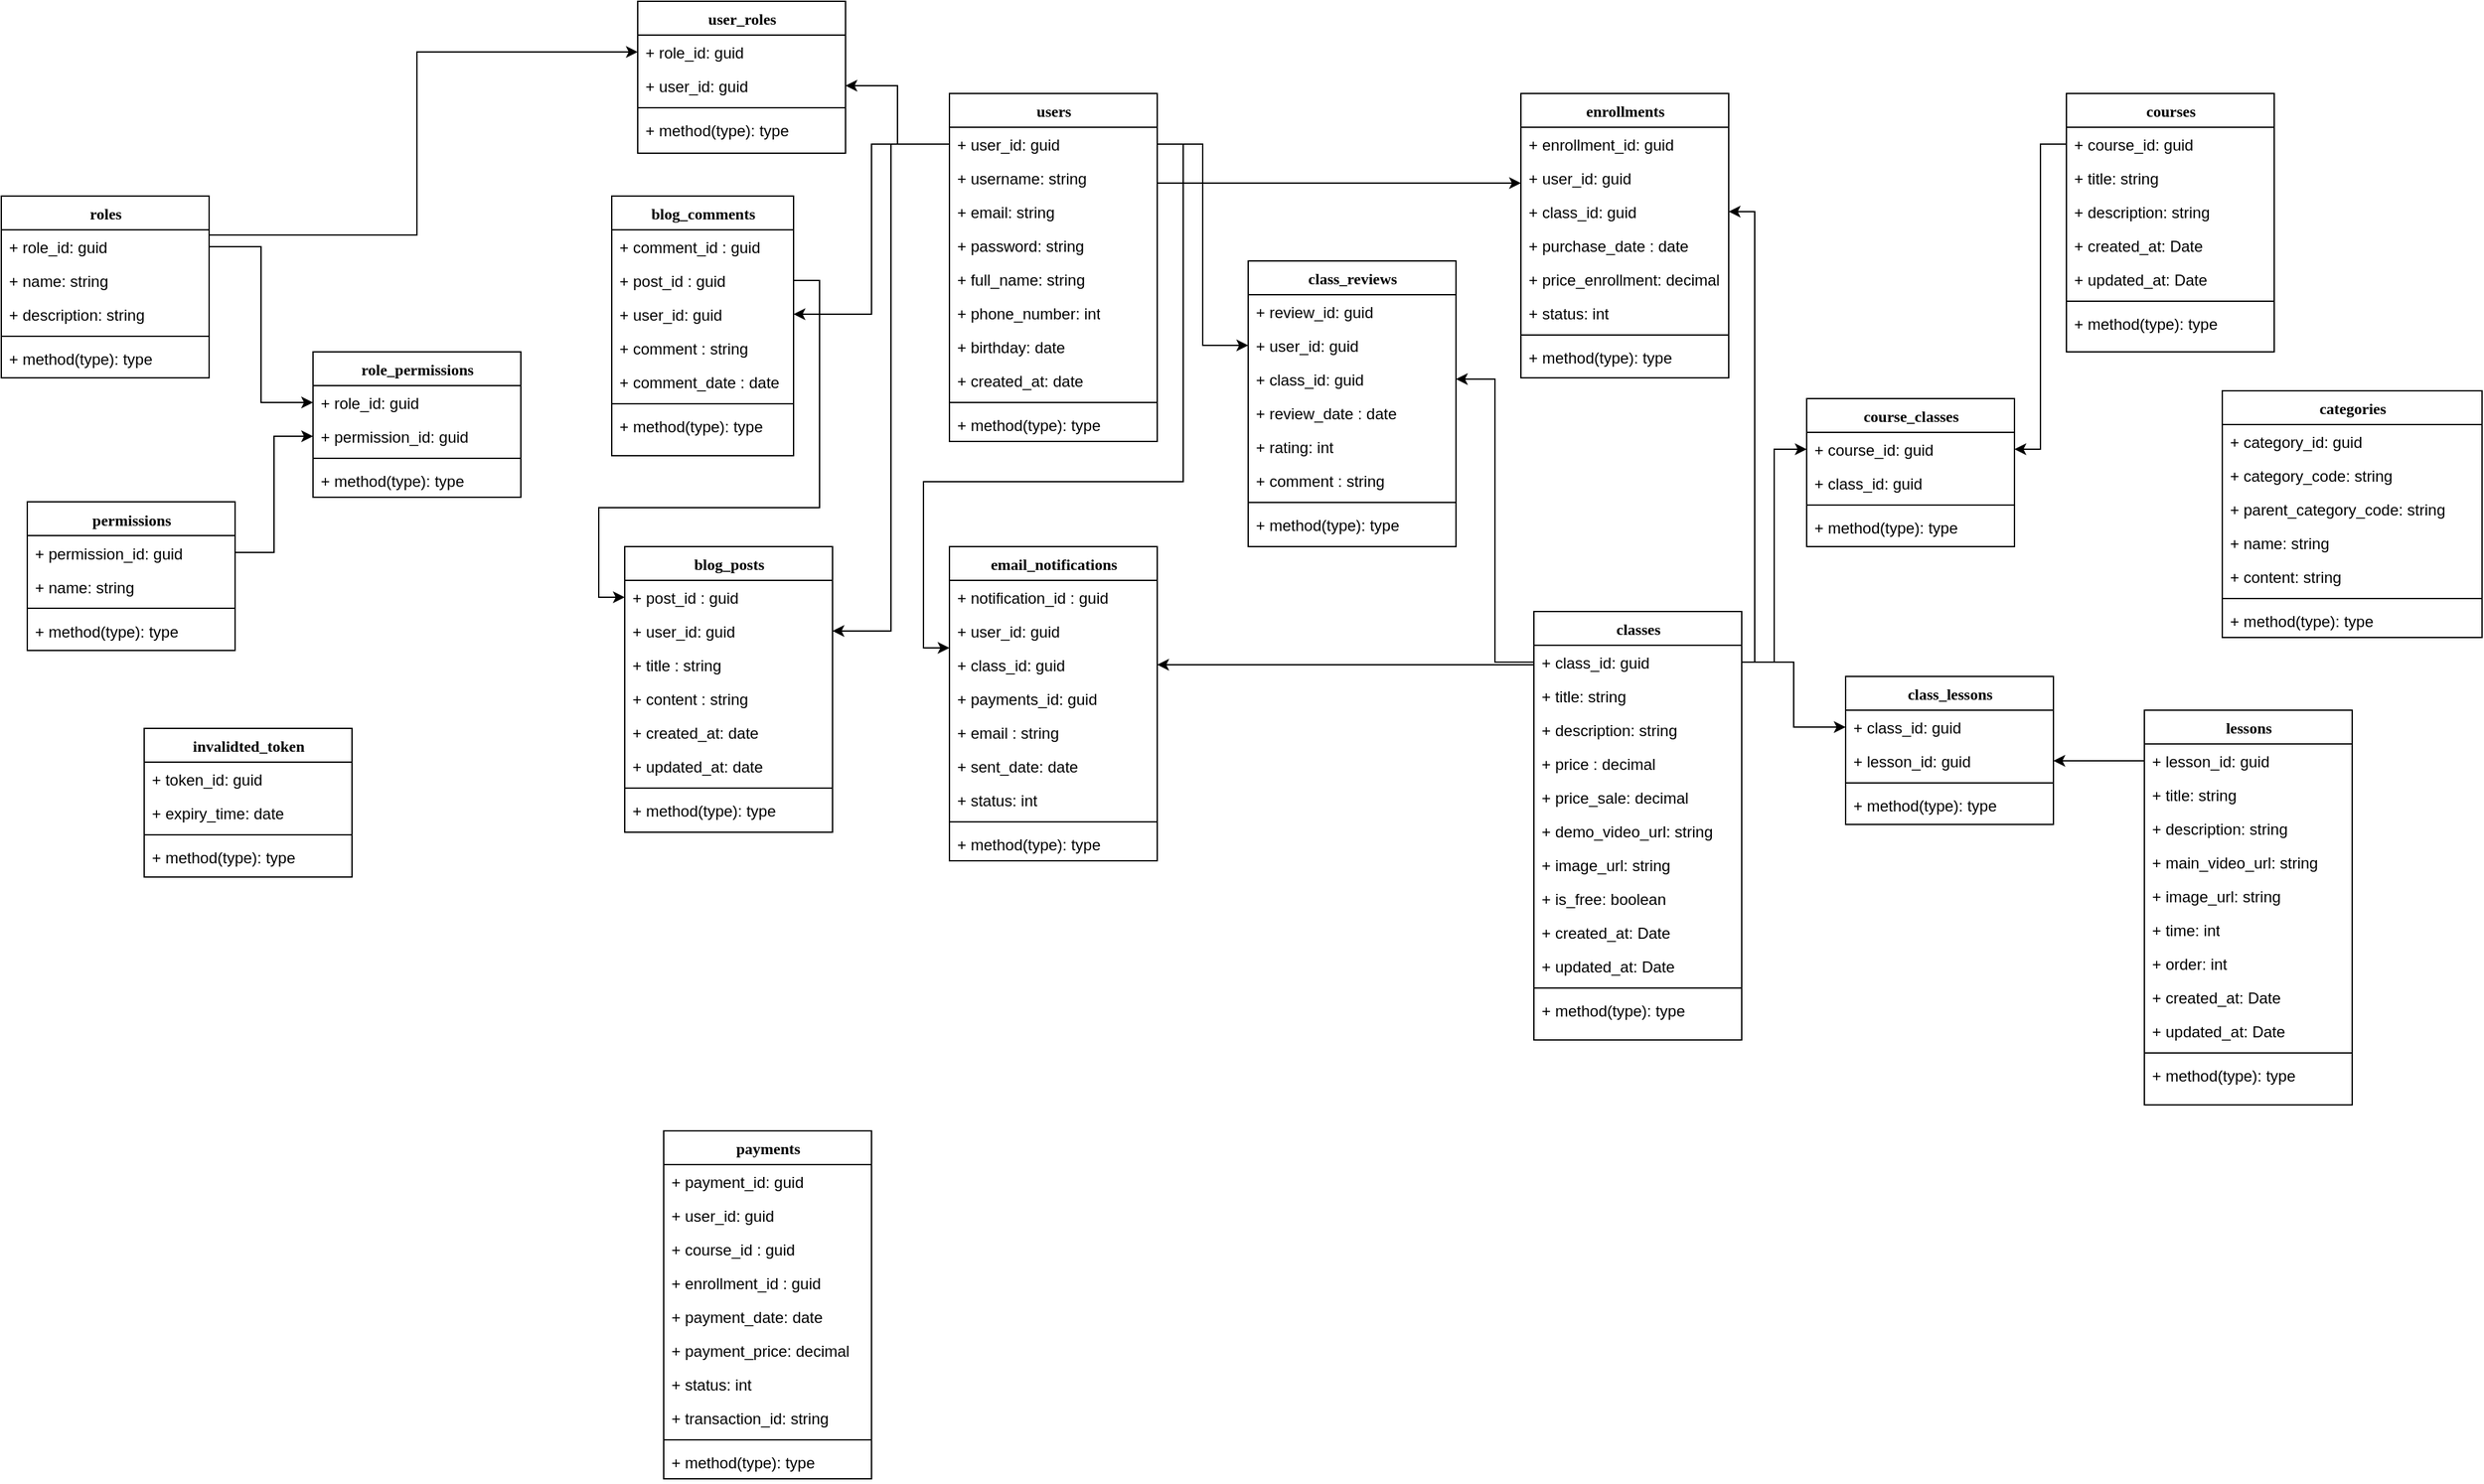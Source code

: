 <mxfile version="20.7.4" type="device"><diagram name="Page-1" id="9f46799a-70d6-7492-0946-bef42562c5a5"><mxGraphModel dx="2991" dy="1093" grid="1" gridSize="10" guides="1" tooltips="1" connect="1" arrows="1" fold="1" page="1" pageScale="1" pageWidth="1100" pageHeight="850" background="none" math="0" shadow="0"><root><mxCell id="0"/><mxCell id="1" parent="0"/><mxCell id="78961159f06e98e8-17" value="users" style="swimlane;html=1;fontStyle=1;align=center;verticalAlign=top;childLayout=stackLayout;horizontal=1;startSize=26;horizontalStack=0;resizeParent=1;resizeLast=0;collapsible=1;marginBottom=0;swimlaneFillColor=#ffffff;rounded=0;shadow=0;comic=0;labelBackgroundColor=none;strokeWidth=1;fillColor=none;fontFamily=Verdana;fontSize=12" parent="1" vertex="1"><mxGeometry x="-100" y="91" width="160" height="268" as="geometry"/></mxCell><mxCell id="78961159f06e98e8-26" value="+ user_id: guid" style="text;html=1;strokeColor=none;fillColor=none;align=left;verticalAlign=top;spacingLeft=4;spacingRight=4;whiteSpace=wrap;overflow=hidden;rotatable=0;points=[[0,0.5],[1,0.5]];portConstraint=eastwest;" parent="78961159f06e98e8-17" vertex="1"><mxGeometry y="26" width="160" height="26" as="geometry"/></mxCell><mxCell id="GCt2HhYl4Q7BSLWJv3xK-5" value="+ username: string" style="text;html=1;strokeColor=none;fillColor=none;align=left;verticalAlign=top;spacingLeft=4;spacingRight=4;whiteSpace=wrap;overflow=hidden;rotatable=0;points=[[0,0.5],[1,0.5]];portConstraint=eastwest;" parent="78961159f06e98e8-17" vertex="1"><mxGeometry y="52" width="160" height="26" as="geometry"/></mxCell><mxCell id="GCt2HhYl4Q7BSLWJv3xK-6" value="+ email: string" style="text;html=1;strokeColor=none;fillColor=none;align=left;verticalAlign=top;spacingLeft=4;spacingRight=4;whiteSpace=wrap;overflow=hidden;rotatable=0;points=[[0,0.5],[1,0.5]];portConstraint=eastwest;" parent="78961159f06e98e8-17" vertex="1"><mxGeometry y="78" width="160" height="26" as="geometry"/></mxCell><mxCell id="GCt2HhYl4Q7BSLWJv3xK-7" value="+ password: string" style="text;html=1;strokeColor=none;fillColor=none;align=left;verticalAlign=top;spacingLeft=4;spacingRight=4;whiteSpace=wrap;overflow=hidden;rotatable=0;points=[[0,0.5],[1,0.5]];portConstraint=eastwest;" parent="78961159f06e98e8-17" vertex="1"><mxGeometry y="104" width="160" height="26" as="geometry"/></mxCell><mxCell id="GCt2HhYl4Q7BSLWJv3xK-10" value="+ full_name: string" style="text;html=1;strokeColor=none;fillColor=none;align=left;verticalAlign=top;spacingLeft=4;spacingRight=4;whiteSpace=wrap;overflow=hidden;rotatable=0;points=[[0,0.5],[1,0.5]];portConstraint=eastwest;" parent="78961159f06e98e8-17" vertex="1"><mxGeometry y="130" width="160" height="26" as="geometry"/></mxCell><mxCell id="IlHSSsOUZFfORsbz1F1s-43" value="+ phone_number: int" style="text;html=1;strokeColor=none;fillColor=none;align=left;verticalAlign=top;spacingLeft=4;spacingRight=4;whiteSpace=wrap;overflow=hidden;rotatable=0;points=[[0,0.5],[1,0.5]];portConstraint=eastwest;" parent="78961159f06e98e8-17" vertex="1"><mxGeometry y="156" width="160" height="26" as="geometry"/></mxCell><mxCell id="t-Jho8YFLgZ6Ll2z-DFr-1" value="+ birthday: date" style="text;html=1;strokeColor=none;fillColor=none;align=left;verticalAlign=top;spacingLeft=4;spacingRight=4;whiteSpace=wrap;overflow=hidden;rotatable=0;points=[[0,0.5],[1,0.5]];portConstraint=eastwest;" parent="78961159f06e98e8-17" vertex="1"><mxGeometry y="182" width="160" height="26" as="geometry"/></mxCell><mxCell id="GCt2HhYl4Q7BSLWJv3xK-9" value="+ created_at: date" style="text;html=1;strokeColor=none;fillColor=none;align=left;verticalAlign=top;spacingLeft=4;spacingRight=4;whiteSpace=wrap;overflow=hidden;rotatable=0;points=[[0,0.5],[1,0.5]];portConstraint=eastwest;" parent="78961159f06e98e8-17" vertex="1"><mxGeometry y="208" width="160" height="26" as="geometry"/></mxCell><mxCell id="78961159f06e98e8-19" value="" style="line;html=1;strokeWidth=1;fillColor=none;align=left;verticalAlign=middle;spacingTop=-1;spacingLeft=3;spacingRight=3;rotatable=0;labelPosition=right;points=[];portConstraint=eastwest;" parent="78961159f06e98e8-17" vertex="1"><mxGeometry y="234" width="160" height="8" as="geometry"/></mxCell><mxCell id="78961159f06e98e8-20" value="+ method(type): type" style="text;html=1;strokeColor=none;fillColor=none;align=left;verticalAlign=top;spacingLeft=4;spacingRight=4;whiteSpace=wrap;overflow=hidden;rotatable=0;points=[[0,0.5],[1,0.5]];portConstraint=eastwest;" parent="78961159f06e98e8-17" vertex="1"><mxGeometry y="242" width="160" height="26" as="geometry"/></mxCell><mxCell id="78961159f06e98e8-30" value="courses " style="swimlane;html=1;fontStyle=1;align=center;verticalAlign=top;childLayout=stackLayout;horizontal=1;startSize=26;horizontalStack=0;resizeParent=1;resizeLast=0;collapsible=1;marginBottom=0;swimlaneFillColor=#ffffff;rounded=0;shadow=0;comic=0;labelBackgroundColor=none;strokeWidth=1;fillColor=none;fontFamily=Verdana;fontSize=12" parent="1" vertex="1"><mxGeometry x="760" y="91" width="160" height="199" as="geometry"/></mxCell><mxCell id="GCt2HhYl4Q7BSLWJv3xK-11" value="+ course_id: guid" style="text;html=1;strokeColor=none;fillColor=none;align=left;verticalAlign=top;spacingLeft=4;spacingRight=4;whiteSpace=wrap;overflow=hidden;rotatable=0;points=[[0,0.5],[1,0.5]];portConstraint=eastwest;" parent="78961159f06e98e8-30" vertex="1"><mxGeometry y="26" width="160" height="26" as="geometry"/></mxCell><mxCell id="78961159f06e98e8-31" value="+ title: string" style="text;html=1;strokeColor=none;fillColor=none;align=left;verticalAlign=top;spacingLeft=4;spacingRight=4;whiteSpace=wrap;overflow=hidden;rotatable=0;points=[[0,0.5],[1,0.5]];portConstraint=eastwest;" parent="78961159f06e98e8-30" vertex="1"><mxGeometry y="52" width="160" height="26" as="geometry"/></mxCell><mxCell id="78961159f06e98e8-32" value="+ description: string" style="text;html=1;strokeColor=none;fillColor=none;align=left;verticalAlign=top;spacingLeft=4;spacingRight=4;whiteSpace=wrap;overflow=hidden;rotatable=0;points=[[0,0.5],[1,0.5]];portConstraint=eastwest;" parent="78961159f06e98e8-30" vertex="1"><mxGeometry y="78" width="160" height="26" as="geometry"/></mxCell><mxCell id="GCt2HhYl4Q7BSLWJv3xK-17" value="+ created_at: Date" style="text;html=1;strokeColor=none;fillColor=none;align=left;verticalAlign=top;spacingLeft=4;spacingRight=4;whiteSpace=wrap;overflow=hidden;rotatable=0;points=[[0,0.5],[1,0.5]];portConstraint=eastwest;" parent="78961159f06e98e8-30" vertex="1"><mxGeometry y="104" width="160" height="26" as="geometry"/></mxCell><mxCell id="GCt2HhYl4Q7BSLWJv3xK-18" value="+ updated_at: Date" style="text;html=1;strokeColor=none;fillColor=none;align=left;verticalAlign=top;spacingLeft=4;spacingRight=4;whiteSpace=wrap;overflow=hidden;rotatable=0;points=[[0,0.5],[1,0.5]];portConstraint=eastwest;" parent="78961159f06e98e8-30" vertex="1"><mxGeometry y="130" width="160" height="26" as="geometry"/></mxCell><mxCell id="78961159f06e98e8-38" value="" style="line;html=1;strokeWidth=1;fillColor=none;align=left;verticalAlign=middle;spacingTop=-1;spacingLeft=3;spacingRight=3;rotatable=0;labelPosition=right;points=[];portConstraint=eastwest;" parent="78961159f06e98e8-30" vertex="1"><mxGeometry y="156" width="160" height="8" as="geometry"/></mxCell><mxCell id="78961159f06e98e8-39" value="+ method(type): type" style="text;html=1;strokeColor=none;fillColor=none;align=left;verticalAlign=top;spacingLeft=4;spacingRight=4;whiteSpace=wrap;overflow=hidden;rotatable=0;points=[[0,0.5],[1,0.5]];portConstraint=eastwest;" parent="78961159f06e98e8-30" vertex="1"><mxGeometry y="164" width="160" height="26" as="geometry"/></mxCell><mxCell id="78961159f06e98e8-43" value="enrollments " style="swimlane;html=1;fontStyle=1;align=center;verticalAlign=top;childLayout=stackLayout;horizontal=1;startSize=26;horizontalStack=0;resizeParent=1;resizeLast=0;collapsible=1;marginBottom=0;swimlaneFillColor=#ffffff;rounded=0;shadow=0;comic=0;labelBackgroundColor=none;strokeWidth=1;fillColor=none;fontFamily=Verdana;fontSize=12" parent="1" vertex="1"><mxGeometry x="340" y="91" width="160" height="219" as="geometry"/></mxCell><mxCell id="78961159f06e98e8-44" value="+ enrollment_id: guid" style="text;html=1;strokeColor=none;fillColor=none;align=left;verticalAlign=top;spacingLeft=4;spacingRight=4;whiteSpace=wrap;overflow=hidden;rotatable=0;points=[[0,0.5],[1,0.5]];portConstraint=eastwest;" parent="78961159f06e98e8-43" vertex="1"><mxGeometry y="26" width="160" height="26" as="geometry"/></mxCell><mxCell id="78961159f06e98e8-45" value="+ user_id: guid" style="text;html=1;strokeColor=none;fillColor=none;align=left;verticalAlign=top;spacingLeft=4;spacingRight=4;whiteSpace=wrap;overflow=hidden;rotatable=0;points=[[0,0.5],[1,0.5]];portConstraint=eastwest;" parent="78961159f06e98e8-43" vertex="1"><mxGeometry y="52" width="160" height="26" as="geometry"/></mxCell><mxCell id="GCt2HhYl4Q7BSLWJv3xK-13" value="+ class_id: guid" style="text;html=1;strokeColor=none;fillColor=none;align=left;verticalAlign=top;spacingLeft=4;spacingRight=4;whiteSpace=wrap;overflow=hidden;rotatable=0;points=[[0,0.5],[1,0.5]];portConstraint=eastwest;" parent="78961159f06e98e8-43" vertex="1"><mxGeometry y="78" width="160" height="26" as="geometry"/></mxCell><mxCell id="78961159f06e98e8-49" value="+ purchase_date : date" style="text;html=1;strokeColor=none;fillColor=none;align=left;verticalAlign=top;spacingLeft=4;spacingRight=4;whiteSpace=wrap;overflow=hidden;rotatable=0;points=[[0,0.5],[1,0.5]];portConstraint=eastwest;" parent="78961159f06e98e8-43" vertex="1"><mxGeometry y="104" width="160" height="26" as="geometry"/></mxCell><mxCell id="78961159f06e98e8-50" value="+ price_enrollment: decimal" style="text;html=1;strokeColor=none;fillColor=none;align=left;verticalAlign=top;spacingLeft=4;spacingRight=4;whiteSpace=wrap;overflow=hidden;rotatable=0;points=[[0,0.5],[1,0.5]];portConstraint=eastwest;" parent="78961159f06e98e8-43" vertex="1"><mxGeometry y="130" width="160" height="26" as="geometry"/></mxCell><mxCell id="GCt2HhYl4Q7BSLWJv3xK-43" value="+ status: int" style="text;html=1;strokeColor=none;fillColor=none;align=left;verticalAlign=top;spacingLeft=4;spacingRight=4;whiteSpace=wrap;overflow=hidden;rotatable=0;points=[[0,0.5],[1,0.5]];portConstraint=eastwest;" parent="78961159f06e98e8-43" vertex="1"><mxGeometry y="156" width="160" height="26" as="geometry"/></mxCell><mxCell id="78961159f06e98e8-51" value="" style="line;html=1;strokeWidth=1;fillColor=none;align=left;verticalAlign=middle;spacingTop=-1;spacingLeft=3;spacingRight=3;rotatable=0;labelPosition=right;points=[];portConstraint=eastwest;" parent="78961159f06e98e8-43" vertex="1"><mxGeometry y="182" width="160" height="8" as="geometry"/></mxCell><mxCell id="78961159f06e98e8-52" value="+ method(type): type" style="text;html=1;strokeColor=none;fillColor=none;align=left;verticalAlign=top;spacingLeft=4;spacingRight=4;whiteSpace=wrap;overflow=hidden;rotatable=0;points=[[0,0.5],[1,0.5]];portConstraint=eastwest;" parent="78961159f06e98e8-43" vertex="1"><mxGeometry y="190" width="160" height="26" as="geometry"/></mxCell><mxCell id="78961159f06e98e8-56" value="roles" style="swimlane;html=1;fontStyle=1;align=center;verticalAlign=top;childLayout=stackLayout;horizontal=1;startSize=26;horizontalStack=0;resizeParent=1;resizeLast=0;collapsible=1;marginBottom=0;swimlaneFillColor=#ffffff;rounded=0;shadow=0;comic=0;labelBackgroundColor=none;strokeWidth=1;fillColor=none;fontFamily=Verdana;fontSize=12" parent="1" vertex="1"><mxGeometry x="-830" y="170" width="160" height="140" as="geometry"/></mxCell><mxCell id="78961159f06e98e8-57" value="+ role_id: guid" style="text;html=1;strokeColor=none;fillColor=none;align=left;verticalAlign=top;spacingLeft=4;spacingRight=4;whiteSpace=wrap;overflow=hidden;rotatable=0;points=[[0,0.5],[1,0.5]];portConstraint=eastwest;" parent="78961159f06e98e8-56" vertex="1"><mxGeometry y="26" width="160" height="26" as="geometry"/></mxCell><mxCell id="78961159f06e98e8-58" value="+ name: string" style="text;html=1;strokeColor=none;fillColor=none;align=left;verticalAlign=top;spacingLeft=4;spacingRight=4;whiteSpace=wrap;overflow=hidden;rotatable=0;points=[[0,0.5],[1,0.5]];portConstraint=eastwest;" parent="78961159f06e98e8-56" vertex="1"><mxGeometry y="52" width="160" height="26" as="geometry"/></mxCell><mxCell id="78961159f06e98e8-59" value="+ description: string" style="text;html=1;strokeColor=none;fillColor=none;align=left;verticalAlign=top;spacingLeft=4;spacingRight=4;whiteSpace=wrap;overflow=hidden;rotatable=0;points=[[0,0.5],[1,0.5]];portConstraint=eastwest;" parent="78961159f06e98e8-56" vertex="1"><mxGeometry y="78" width="160" height="26" as="geometry"/></mxCell><mxCell id="78961159f06e98e8-64" value="" style="line;html=1;strokeWidth=1;fillColor=none;align=left;verticalAlign=middle;spacingTop=-1;spacingLeft=3;spacingRight=3;rotatable=0;labelPosition=right;points=[];portConstraint=eastwest;" parent="78961159f06e98e8-56" vertex="1"><mxGeometry y="104" width="160" height="8" as="geometry"/></mxCell><mxCell id="78961159f06e98e8-27" value="+ method(type): type" style="text;html=1;strokeColor=none;fillColor=none;align=left;verticalAlign=top;spacingLeft=4;spacingRight=4;whiteSpace=wrap;overflow=hidden;rotatable=0;points=[[0,0.5],[1,0.5]];portConstraint=eastwest;" parent="78961159f06e98e8-56" vertex="1"><mxGeometry y="112" width="160" height="26" as="geometry"/></mxCell><mxCell id="78961159f06e98e8-69" value="categories" style="swimlane;html=1;fontStyle=1;align=center;verticalAlign=top;childLayout=stackLayout;horizontal=1;startSize=26;horizontalStack=0;resizeParent=1;resizeLast=0;collapsible=1;marginBottom=0;swimlaneFillColor=#ffffff;rounded=0;shadow=0;comic=0;labelBackgroundColor=none;strokeWidth=1;fillColor=none;fontFamily=Verdana;fontSize=12" parent="1" vertex="1"><mxGeometry x="880" y="320" width="200" height="190" as="geometry"/></mxCell><mxCell id="78961159f06e98e8-70" value="+ category_id: guid" style="text;html=1;strokeColor=none;fillColor=none;align=left;verticalAlign=top;spacingLeft=4;spacingRight=4;whiteSpace=wrap;overflow=hidden;rotatable=0;points=[[0,0.5],[1,0.5]];portConstraint=eastwest;" parent="78961159f06e98e8-69" vertex="1"><mxGeometry y="26" width="200" height="26" as="geometry"/></mxCell><mxCell id="2XqgVcNrc-FfZjcAuwYZ-34" value="+ category_code: string" style="text;html=1;strokeColor=none;fillColor=none;align=left;verticalAlign=top;spacingLeft=4;spacingRight=4;whiteSpace=wrap;overflow=hidden;rotatable=0;points=[[0,0.5],[1,0.5]];portConstraint=eastwest;" parent="78961159f06e98e8-69" vertex="1"><mxGeometry y="52" width="200" height="26" as="geometry"/></mxCell><mxCell id="2XqgVcNrc-FfZjcAuwYZ-35" value="+ parent_category_code: string" style="text;html=1;strokeColor=none;fillColor=none;align=left;verticalAlign=top;spacingLeft=4;spacingRight=4;whiteSpace=wrap;overflow=hidden;rotatable=0;points=[[0,0.5],[1,0.5]];portConstraint=eastwest;" parent="78961159f06e98e8-69" vertex="1"><mxGeometry y="78" width="200" height="26" as="geometry"/></mxCell><mxCell id="GCt2HhYl4Q7BSLWJv3xK-44" value="+ name: string" style="text;html=1;strokeColor=none;fillColor=none;align=left;verticalAlign=top;spacingLeft=4;spacingRight=4;whiteSpace=wrap;overflow=hidden;rotatable=0;points=[[0,0.5],[1,0.5]];portConstraint=eastwest;" parent="78961159f06e98e8-69" vertex="1"><mxGeometry y="104" width="200" height="26" as="geometry"/></mxCell><mxCell id="GCt2HhYl4Q7BSLWJv3xK-46" value="+ content: string" style="text;html=1;strokeColor=none;fillColor=none;align=left;verticalAlign=top;spacingLeft=4;spacingRight=4;whiteSpace=wrap;overflow=hidden;rotatable=0;points=[[0,0.5],[1,0.5]];portConstraint=eastwest;" parent="78961159f06e98e8-69" vertex="1"><mxGeometry y="130" width="200" height="26" as="geometry"/></mxCell><mxCell id="78961159f06e98e8-77" value="" style="line;html=1;strokeWidth=1;fillColor=none;align=left;verticalAlign=middle;spacingTop=-1;spacingLeft=3;spacingRight=3;rotatable=0;labelPosition=right;points=[];portConstraint=eastwest;" parent="78961159f06e98e8-69" vertex="1"><mxGeometry y="156" width="200" height="8" as="geometry"/></mxCell><mxCell id="78961159f06e98e8-81" value="+ method(type): type" style="text;html=1;strokeColor=none;fillColor=none;align=left;verticalAlign=top;spacingLeft=4;spacingRight=4;whiteSpace=wrap;overflow=hidden;rotatable=0;points=[[0,0.5],[1,0.5]];portConstraint=eastwest;" parent="78961159f06e98e8-69" vertex="1"><mxGeometry y="164" width="200" height="26" as="geometry"/></mxCell><mxCell id="78961159f06e98e8-82" value="course_classes" style="swimlane;html=1;fontStyle=1;align=center;verticalAlign=top;childLayout=stackLayout;horizontal=1;startSize=26;horizontalStack=0;resizeParent=1;resizeLast=0;collapsible=1;marginBottom=0;swimlaneFillColor=#ffffff;rounded=0;shadow=0;comic=0;labelBackgroundColor=none;strokeWidth=1;fillColor=none;fontFamily=Verdana;fontSize=12" parent="1" vertex="1"><mxGeometry x="560" y="326" width="160" height="114" as="geometry"/></mxCell><mxCell id="GCt2HhYl4Q7BSLWJv3xK-51" value="+ course_id: guid" style="text;html=1;strokeColor=none;fillColor=none;align=left;verticalAlign=top;spacingLeft=4;spacingRight=4;whiteSpace=wrap;overflow=hidden;rotatable=0;points=[[0,0.5],[1,0.5]];portConstraint=eastwest;" parent="78961159f06e98e8-82" vertex="1"><mxGeometry y="26" width="160" height="26" as="geometry"/></mxCell><mxCell id="GCt2HhYl4Q7BSLWJv3xK-52" value="+ class_id: guid" style="text;html=1;strokeColor=none;fillColor=none;align=left;verticalAlign=top;spacingLeft=4;spacingRight=4;whiteSpace=wrap;overflow=hidden;rotatable=0;points=[[0,0.5],[1,0.5]];portConstraint=eastwest;" parent="78961159f06e98e8-82" vertex="1"><mxGeometry y="52" width="160" height="26" as="geometry"/></mxCell><mxCell id="78961159f06e98e8-90" value="" style="line;html=1;strokeWidth=1;fillColor=none;align=left;verticalAlign=middle;spacingTop=-1;spacingLeft=3;spacingRight=3;rotatable=0;labelPosition=right;points=[];portConstraint=eastwest;" parent="78961159f06e98e8-82" vertex="1"><mxGeometry y="78" width="160" height="8" as="geometry"/></mxCell><mxCell id="78961159f06e98e8-91" value="+ method(type): type" style="text;html=1;strokeColor=none;fillColor=none;align=left;verticalAlign=top;spacingLeft=4;spacingRight=4;whiteSpace=wrap;overflow=hidden;rotatable=0;points=[[0,0.5],[1,0.5]];portConstraint=eastwest;" parent="78961159f06e98e8-82" vertex="1"><mxGeometry y="86" width="160" height="26" as="geometry"/></mxCell><mxCell id="GCt2HhYl4Q7BSLWJv3xK-19" value="permissions" style="swimlane;html=1;fontStyle=1;align=center;verticalAlign=top;childLayout=stackLayout;horizontal=1;startSize=26;horizontalStack=0;resizeParent=1;resizeLast=0;collapsible=1;marginBottom=0;swimlaneFillColor=#ffffff;rounded=0;shadow=0;comic=0;labelBackgroundColor=none;strokeWidth=1;fillColor=none;fontFamily=Verdana;fontSize=12" parent="1" vertex="1"><mxGeometry x="-810" y="405.5" width="160" height="114.5" as="geometry"/></mxCell><mxCell id="GCt2HhYl4Q7BSLWJv3xK-20" value="+ permission_id: guid" style="text;html=1;strokeColor=none;fillColor=none;align=left;verticalAlign=top;spacingLeft=4;spacingRight=4;whiteSpace=wrap;overflow=hidden;rotatable=0;points=[[0,0.5],[1,0.5]];portConstraint=eastwest;" parent="GCt2HhYl4Q7BSLWJv3xK-19" vertex="1"><mxGeometry y="26" width="160" height="26" as="geometry"/></mxCell><mxCell id="GCt2HhYl4Q7BSLWJv3xK-21" value="+ name: string" style="text;html=1;strokeColor=none;fillColor=none;align=left;verticalAlign=top;spacingLeft=4;spacingRight=4;whiteSpace=wrap;overflow=hidden;rotatable=0;points=[[0,0.5],[1,0.5]];portConstraint=eastwest;" parent="GCt2HhYl4Q7BSLWJv3xK-19" vertex="1"><mxGeometry y="52" width="160" height="26" as="geometry"/></mxCell><mxCell id="GCt2HhYl4Q7BSLWJv3xK-23" value="" style="line;html=1;strokeWidth=1;fillColor=none;align=left;verticalAlign=middle;spacingTop=-1;spacingLeft=3;spacingRight=3;rotatable=0;labelPosition=right;points=[];portConstraint=eastwest;" parent="GCt2HhYl4Q7BSLWJv3xK-19" vertex="1"><mxGeometry y="78" width="160" height="8" as="geometry"/></mxCell><mxCell id="GCt2HhYl4Q7BSLWJv3xK-24" value="+ method(type): type" style="text;html=1;strokeColor=none;fillColor=none;align=left;verticalAlign=top;spacingLeft=4;spacingRight=4;whiteSpace=wrap;overflow=hidden;rotatable=0;points=[[0,0.5],[1,0.5]];portConstraint=eastwest;" parent="GCt2HhYl4Q7BSLWJv3xK-19" vertex="1"><mxGeometry y="86" width="160" height="26" as="geometry"/></mxCell><mxCell id="GCt2HhYl4Q7BSLWJv3xK-25" value="role_permissions" style="swimlane;html=1;fontStyle=1;align=center;verticalAlign=top;childLayout=stackLayout;horizontal=1;startSize=26;horizontalStack=0;resizeParent=1;resizeLast=0;collapsible=1;marginBottom=0;swimlaneFillColor=#ffffff;rounded=0;shadow=0;comic=0;labelBackgroundColor=none;strokeWidth=1;fillColor=none;fontFamily=Verdana;fontSize=12" parent="1" vertex="1"><mxGeometry x="-590" y="290" width="160" height="112" as="geometry"/></mxCell><mxCell id="GCt2HhYl4Q7BSLWJv3xK-30" value="+ role_id: guid" style="text;html=1;strokeColor=none;fillColor=none;align=left;verticalAlign=top;spacingLeft=4;spacingRight=4;whiteSpace=wrap;overflow=hidden;rotatable=0;points=[[0,0.5],[1,0.5]];portConstraint=eastwest;" parent="GCt2HhYl4Q7BSLWJv3xK-25" vertex="1"><mxGeometry y="26" width="160" height="26" as="geometry"/></mxCell><mxCell id="GCt2HhYl4Q7BSLWJv3xK-26" value="+ permission_id: guid" style="text;html=1;strokeColor=none;fillColor=none;align=left;verticalAlign=top;spacingLeft=4;spacingRight=4;whiteSpace=wrap;overflow=hidden;rotatable=0;points=[[0,0.5],[1,0.5]];portConstraint=eastwest;" parent="GCt2HhYl4Q7BSLWJv3xK-25" vertex="1"><mxGeometry y="52" width="160" height="26" as="geometry"/></mxCell><mxCell id="GCt2HhYl4Q7BSLWJv3xK-28" value="" style="line;html=1;strokeWidth=1;fillColor=none;align=left;verticalAlign=middle;spacingTop=-1;spacingLeft=3;spacingRight=3;rotatable=0;labelPosition=right;points=[];portConstraint=eastwest;" parent="GCt2HhYl4Q7BSLWJv3xK-25" vertex="1"><mxGeometry y="78" width="160" height="8" as="geometry"/></mxCell><mxCell id="GCt2HhYl4Q7BSLWJv3xK-29" value="+ method(type): type" style="text;html=1;strokeColor=none;fillColor=none;align=left;verticalAlign=top;spacingLeft=4;spacingRight=4;whiteSpace=wrap;overflow=hidden;rotatable=0;points=[[0,0.5],[1,0.5]];portConstraint=eastwest;" parent="GCt2HhYl4Q7BSLWJv3xK-25" vertex="1"><mxGeometry y="86" width="160" height="26" as="geometry"/></mxCell><mxCell id="GCt2HhYl4Q7BSLWJv3xK-31" value="user_roles" style="swimlane;html=1;fontStyle=1;align=center;verticalAlign=top;childLayout=stackLayout;horizontal=1;startSize=26;horizontalStack=0;resizeParent=1;resizeLast=0;collapsible=1;marginBottom=0;swimlaneFillColor=#ffffff;rounded=0;shadow=0;comic=0;labelBackgroundColor=none;strokeWidth=1;fillColor=none;fontFamily=Verdana;fontSize=12" parent="1" vertex="1"><mxGeometry x="-340" y="20" width="160" height="117" as="geometry"/></mxCell><mxCell id="GCt2HhYl4Q7BSLWJv3xK-32" value="+ role_id: guid" style="text;html=1;strokeColor=none;fillColor=none;align=left;verticalAlign=top;spacingLeft=4;spacingRight=4;whiteSpace=wrap;overflow=hidden;rotatable=0;points=[[0,0.5],[1,0.5]];portConstraint=eastwest;" parent="GCt2HhYl4Q7BSLWJv3xK-31" vertex="1"><mxGeometry y="26" width="160" height="26" as="geometry"/></mxCell><mxCell id="GCt2HhYl4Q7BSLWJv3xK-33" value="+ user_id: guid" style="text;html=1;strokeColor=none;fillColor=none;align=left;verticalAlign=top;spacingLeft=4;spacingRight=4;whiteSpace=wrap;overflow=hidden;rotatable=0;points=[[0,0.5],[1,0.5]];portConstraint=eastwest;" parent="GCt2HhYl4Q7BSLWJv3xK-31" vertex="1"><mxGeometry y="52" width="160" height="26" as="geometry"/></mxCell><mxCell id="GCt2HhYl4Q7BSLWJv3xK-34" value="" style="line;html=1;strokeWidth=1;fillColor=none;align=left;verticalAlign=middle;spacingTop=-1;spacingLeft=3;spacingRight=3;rotatable=0;labelPosition=right;points=[];portConstraint=eastwest;" parent="GCt2HhYl4Q7BSLWJv3xK-31" vertex="1"><mxGeometry y="78" width="160" height="8" as="geometry"/></mxCell><mxCell id="GCt2HhYl4Q7BSLWJv3xK-35" value="+ method(type): type" style="text;html=1;strokeColor=none;fillColor=none;align=left;verticalAlign=top;spacingLeft=4;spacingRight=4;whiteSpace=wrap;overflow=hidden;rotatable=0;points=[[0,0.5],[1,0.5]];portConstraint=eastwest;" parent="GCt2HhYl4Q7BSLWJv3xK-31" vertex="1"><mxGeometry y="86" width="160" height="26" as="geometry"/></mxCell><mxCell id="GCt2HhYl4Q7BSLWJv3xK-37" style="edgeStyle=orthogonalEdgeStyle;rounded=0;orthogonalLoop=1;jettySize=auto;html=1;" parent="1" source="GCt2HhYl4Q7BSLWJv3xK-5" target="78961159f06e98e8-45" edge="1"><mxGeometry relative="1" as="geometry"><Array as="points"><mxPoint x="310" y="160"/><mxPoint x="310" y="160"/></Array></mxGeometry></mxCell><mxCell id="GCt2HhYl4Q7BSLWJv3xK-55" style="edgeStyle=orthogonalEdgeStyle;rounded=0;orthogonalLoop=1;jettySize=auto;html=1;" parent="1" source="GCt2HhYl4Q7BSLWJv3xK-20" target="GCt2HhYl4Q7BSLWJv3xK-26" edge="1"><mxGeometry relative="1" as="geometry"/></mxCell><mxCell id="GCt2HhYl4Q7BSLWJv3xK-56" style="edgeStyle=orthogonalEdgeStyle;rounded=0;orthogonalLoop=1;jettySize=auto;html=1;" parent="1" source="78961159f06e98e8-57" target="GCt2HhYl4Q7BSLWJv3xK-30" edge="1"><mxGeometry relative="1" as="geometry"/></mxCell><mxCell id="GCt2HhYl4Q7BSLWJv3xK-57" style="edgeStyle=orthogonalEdgeStyle;rounded=0;orthogonalLoop=1;jettySize=auto;html=1;" parent="1" source="78961159f06e98e8-57" target="GCt2HhYl4Q7BSLWJv3xK-32" edge="1"><mxGeometry relative="1" as="geometry"><mxPoint x="-290" y="80" as="targetPoint"/><Array as="points"><mxPoint x="-510" y="200"/><mxPoint x="-510" y="59"/></Array></mxGeometry></mxCell><mxCell id="GCt2HhYl4Q7BSLWJv3xK-58" style="edgeStyle=orthogonalEdgeStyle;rounded=0;orthogonalLoop=1;jettySize=auto;html=1;" parent="1" source="78961159f06e98e8-26" target="GCt2HhYl4Q7BSLWJv3xK-33" edge="1"><mxGeometry relative="1" as="geometry"/></mxCell><mxCell id="GCt2HhYl4Q7BSLWJv3xK-61" value="payments  " style="swimlane;html=1;fontStyle=1;align=center;verticalAlign=top;childLayout=stackLayout;horizontal=1;startSize=26;horizontalStack=0;resizeParent=1;resizeLast=0;collapsible=1;marginBottom=0;swimlaneFillColor=#ffffff;rounded=0;shadow=0;comic=0;labelBackgroundColor=none;strokeWidth=1;fillColor=none;fontFamily=Verdana;fontSize=12" parent="1" vertex="1"><mxGeometry x="-320" y="890" width="160" height="268" as="geometry"/></mxCell><mxCell id="GCt2HhYl4Q7BSLWJv3xK-62" value="+ payment_id: guid" style="text;html=1;strokeColor=none;fillColor=none;align=left;verticalAlign=top;spacingLeft=4;spacingRight=4;whiteSpace=wrap;overflow=hidden;rotatable=0;points=[[0,0.5],[1,0.5]];portConstraint=eastwest;" parent="GCt2HhYl4Q7BSLWJv3xK-61" vertex="1"><mxGeometry y="26" width="160" height="26" as="geometry"/></mxCell><mxCell id="GCt2HhYl4Q7BSLWJv3xK-63" value="+ user_id: guid" style="text;html=1;strokeColor=none;fillColor=none;align=left;verticalAlign=top;spacingLeft=4;spacingRight=4;whiteSpace=wrap;overflow=hidden;rotatable=0;points=[[0,0.5],[1,0.5]];portConstraint=eastwest;" parent="GCt2HhYl4Q7BSLWJv3xK-61" vertex="1"><mxGeometry y="52" width="160" height="26" as="geometry"/></mxCell><mxCell id="GCt2HhYl4Q7BSLWJv3xK-64" value="+ course_id : guid" style="text;html=1;strokeColor=none;fillColor=none;align=left;verticalAlign=top;spacingLeft=4;spacingRight=4;whiteSpace=wrap;overflow=hidden;rotatable=0;points=[[0,0.5],[1,0.5]];portConstraint=eastwest;" parent="GCt2HhYl4Q7BSLWJv3xK-61" vertex="1"><mxGeometry y="78" width="160" height="26" as="geometry"/></mxCell><mxCell id="t-Jho8YFLgZ6Ll2z-DFr-8" value="+ enrollment_id&amp;nbsp;: guid" style="text;html=1;strokeColor=none;fillColor=none;align=left;verticalAlign=top;spacingLeft=4;spacingRight=4;whiteSpace=wrap;overflow=hidden;rotatable=0;points=[[0,0.5],[1,0.5]];portConstraint=eastwest;" parent="GCt2HhYl4Q7BSLWJv3xK-61" vertex="1"><mxGeometry y="104" width="160" height="26" as="geometry"/></mxCell><mxCell id="GCt2HhYl4Q7BSLWJv3xK-65" value="+ payment_date: date" style="text;html=1;strokeColor=none;fillColor=none;align=left;verticalAlign=top;spacingLeft=4;spacingRight=4;whiteSpace=wrap;overflow=hidden;rotatable=0;points=[[0,0.5],[1,0.5]];portConstraint=eastwest;" parent="GCt2HhYl4Q7BSLWJv3xK-61" vertex="1"><mxGeometry y="130" width="160" height="26" as="geometry"/></mxCell><mxCell id="GCt2HhYl4Q7BSLWJv3xK-66" value="+ payment_price: decimal" style="text;html=1;strokeColor=none;fillColor=none;align=left;verticalAlign=top;spacingLeft=4;spacingRight=4;whiteSpace=wrap;overflow=hidden;rotatable=0;points=[[0,0.5],[1,0.5]];portConstraint=eastwest;" parent="GCt2HhYl4Q7BSLWJv3xK-61" vertex="1"><mxGeometry y="156" width="160" height="26" as="geometry"/></mxCell><mxCell id="GCt2HhYl4Q7BSLWJv3xK-67" value="+ status: int" style="text;html=1;strokeColor=none;fillColor=none;align=left;verticalAlign=top;spacingLeft=4;spacingRight=4;whiteSpace=wrap;overflow=hidden;rotatable=0;points=[[0,0.5],[1,0.5]];portConstraint=eastwest;" parent="GCt2HhYl4Q7BSLWJv3xK-61" vertex="1"><mxGeometry y="182" width="160" height="26" as="geometry"/></mxCell><mxCell id="GCt2HhYl4Q7BSLWJv3xK-71" value="+ transaction_id: string" style="text;html=1;strokeColor=none;fillColor=none;align=left;verticalAlign=top;spacingLeft=4;spacingRight=4;whiteSpace=wrap;overflow=hidden;rotatable=0;points=[[0,0.5],[1,0.5]];portConstraint=eastwest;" parent="GCt2HhYl4Q7BSLWJv3xK-61" vertex="1"><mxGeometry y="208" width="160" height="26" as="geometry"/></mxCell><mxCell id="GCt2HhYl4Q7BSLWJv3xK-68" value="" style="line;html=1;strokeWidth=1;fillColor=none;align=left;verticalAlign=middle;spacingTop=-1;spacingLeft=3;spacingRight=3;rotatable=0;labelPosition=right;points=[];portConstraint=eastwest;" parent="GCt2HhYl4Q7BSLWJv3xK-61" vertex="1"><mxGeometry y="234" width="160" height="8" as="geometry"/></mxCell><mxCell id="GCt2HhYl4Q7BSLWJv3xK-69" value="+ method(type): type" style="text;html=1;strokeColor=none;fillColor=none;align=left;verticalAlign=top;spacingLeft=4;spacingRight=4;whiteSpace=wrap;overflow=hidden;rotatable=0;points=[[0,0.5],[1,0.5]];portConstraint=eastwest;" parent="GCt2HhYl4Q7BSLWJv3xK-61" vertex="1"><mxGeometry y="242" width="160" height="26" as="geometry"/></mxCell><mxCell id="GCt2HhYl4Q7BSLWJv3xK-74" value="class_reviews  " style="swimlane;html=1;fontStyle=1;align=center;verticalAlign=top;childLayout=stackLayout;horizontal=1;startSize=26;horizontalStack=0;resizeParent=1;resizeLast=0;collapsible=1;marginBottom=0;swimlaneFillColor=#ffffff;rounded=0;shadow=0;comic=0;labelBackgroundColor=none;strokeWidth=1;fillColor=none;fontFamily=Verdana;fontSize=12" parent="1" vertex="1"><mxGeometry x="130" y="220" width="160" height="220" as="geometry"/></mxCell><mxCell id="GCt2HhYl4Q7BSLWJv3xK-75" value="+ review_id: guid" style="text;html=1;strokeColor=none;fillColor=none;align=left;verticalAlign=top;spacingLeft=4;spacingRight=4;whiteSpace=wrap;overflow=hidden;rotatable=0;points=[[0,0.5],[1,0.5]];portConstraint=eastwest;" parent="GCt2HhYl4Q7BSLWJv3xK-74" vertex="1"><mxGeometry y="26" width="160" height="26" as="geometry"/></mxCell><mxCell id="GCt2HhYl4Q7BSLWJv3xK-76" value="+ user_id: guid" style="text;html=1;strokeColor=none;fillColor=none;align=left;verticalAlign=top;spacingLeft=4;spacingRight=4;whiteSpace=wrap;overflow=hidden;rotatable=0;points=[[0,0.5],[1,0.5]];portConstraint=eastwest;" parent="GCt2HhYl4Q7BSLWJv3xK-74" vertex="1"><mxGeometry y="52" width="160" height="26" as="geometry"/></mxCell><mxCell id="GCt2HhYl4Q7BSLWJv3xK-77" value="+ class_id: guid" style="text;html=1;strokeColor=none;fillColor=none;align=left;verticalAlign=top;spacingLeft=4;spacingRight=4;whiteSpace=wrap;overflow=hidden;rotatable=0;points=[[0,0.5],[1,0.5]];portConstraint=eastwest;" parent="GCt2HhYl4Q7BSLWJv3xK-74" vertex="1"><mxGeometry y="78" width="160" height="26" as="geometry"/></mxCell><mxCell id="GCt2HhYl4Q7BSLWJv3xK-78" value="+ review_date : date" style="text;html=1;strokeColor=none;fillColor=none;align=left;verticalAlign=top;spacingLeft=4;spacingRight=4;whiteSpace=wrap;overflow=hidden;rotatable=0;points=[[0,0.5],[1,0.5]];portConstraint=eastwest;" parent="GCt2HhYl4Q7BSLWJv3xK-74" vertex="1"><mxGeometry y="104" width="160" height="26" as="geometry"/></mxCell><mxCell id="GCt2HhYl4Q7BSLWJv3xK-79" value="+ rating: int" style="text;html=1;strokeColor=none;fillColor=none;align=left;verticalAlign=top;spacingLeft=4;spacingRight=4;whiteSpace=wrap;overflow=hidden;rotatable=0;points=[[0,0.5],[1,0.5]];portConstraint=eastwest;" parent="GCt2HhYl4Q7BSLWJv3xK-74" vertex="1"><mxGeometry y="130" width="160" height="26" as="geometry"/></mxCell><mxCell id="GCt2HhYl4Q7BSLWJv3xK-81" value="+ comment : string" style="text;html=1;strokeColor=none;fillColor=none;align=left;verticalAlign=top;spacingLeft=4;spacingRight=4;whiteSpace=wrap;overflow=hidden;rotatable=0;points=[[0,0.5],[1,0.5]];portConstraint=eastwest;" parent="GCt2HhYl4Q7BSLWJv3xK-74" vertex="1"><mxGeometry y="156" width="160" height="26" as="geometry"/></mxCell><mxCell id="GCt2HhYl4Q7BSLWJv3xK-82" value="" style="line;html=1;strokeWidth=1;fillColor=none;align=left;verticalAlign=middle;spacingTop=-1;spacingLeft=3;spacingRight=3;rotatable=0;labelPosition=right;points=[];portConstraint=eastwest;" parent="GCt2HhYl4Q7BSLWJv3xK-74" vertex="1"><mxGeometry y="182" width="160" height="8" as="geometry"/></mxCell><mxCell id="GCt2HhYl4Q7BSLWJv3xK-83" value="+ method(type): type" style="text;html=1;strokeColor=none;fillColor=none;align=left;verticalAlign=top;spacingLeft=4;spacingRight=4;whiteSpace=wrap;overflow=hidden;rotatable=0;points=[[0,0.5],[1,0.5]];portConstraint=eastwest;" parent="GCt2HhYl4Q7BSLWJv3xK-74" vertex="1"><mxGeometry y="190" width="160" height="26" as="geometry"/></mxCell><mxCell id="GCt2HhYl4Q7BSLWJv3xK-86" value="blog_posts" style="swimlane;html=1;fontStyle=1;align=center;verticalAlign=top;childLayout=stackLayout;horizontal=1;startSize=26;horizontalStack=0;resizeParent=1;resizeLast=0;collapsible=1;marginBottom=0;swimlaneFillColor=#ffffff;rounded=0;shadow=0;comic=0;labelBackgroundColor=none;strokeWidth=1;fillColor=none;fontFamily=Verdana;fontSize=12" parent="1" vertex="1"><mxGeometry x="-350" y="440" width="160" height="220" as="geometry"/></mxCell><mxCell id="GCt2HhYl4Q7BSLWJv3xK-87" value="+ post_id : guid" style="text;html=1;strokeColor=none;fillColor=none;align=left;verticalAlign=top;spacingLeft=4;spacingRight=4;whiteSpace=wrap;overflow=hidden;rotatable=0;points=[[0,0.5],[1,0.5]];portConstraint=eastwest;" parent="GCt2HhYl4Q7BSLWJv3xK-86" vertex="1"><mxGeometry y="26" width="160" height="26" as="geometry"/></mxCell><mxCell id="GCt2HhYl4Q7BSLWJv3xK-88" value="+ user_id: guid" style="text;html=1;strokeColor=none;fillColor=none;align=left;verticalAlign=top;spacingLeft=4;spacingRight=4;whiteSpace=wrap;overflow=hidden;rotatable=0;points=[[0,0.5],[1,0.5]];portConstraint=eastwest;" parent="GCt2HhYl4Q7BSLWJv3xK-86" vertex="1"><mxGeometry y="52" width="160" height="26" as="geometry"/></mxCell><mxCell id="GCt2HhYl4Q7BSLWJv3xK-89" value="+ title : string" style="text;html=1;strokeColor=none;fillColor=none;align=left;verticalAlign=top;spacingLeft=4;spacingRight=4;whiteSpace=wrap;overflow=hidden;rotatable=0;points=[[0,0.5],[1,0.5]];portConstraint=eastwest;" parent="GCt2HhYl4Q7BSLWJv3xK-86" vertex="1"><mxGeometry y="78" width="160" height="26" as="geometry"/></mxCell><mxCell id="GCt2HhYl4Q7BSLWJv3xK-90" value="+ content : string" style="text;html=1;strokeColor=none;fillColor=none;align=left;verticalAlign=top;spacingLeft=4;spacingRight=4;whiteSpace=wrap;overflow=hidden;rotatable=0;points=[[0,0.5],[1,0.5]];portConstraint=eastwest;" parent="GCt2HhYl4Q7BSLWJv3xK-86" vertex="1"><mxGeometry y="104" width="160" height="26" as="geometry"/></mxCell><mxCell id="GCt2HhYl4Q7BSLWJv3xK-95" value="+ created_at: date" style="text;html=1;strokeColor=none;fillColor=none;align=left;verticalAlign=top;spacingLeft=4;spacingRight=4;whiteSpace=wrap;overflow=hidden;rotatable=0;points=[[0,0.5],[1,0.5]];portConstraint=eastwest;" parent="GCt2HhYl4Q7BSLWJv3xK-86" vertex="1"><mxGeometry y="130" width="160" height="26" as="geometry"/></mxCell><mxCell id="GCt2HhYl4Q7BSLWJv3xK-92" value="+ updated_at: date" style="text;html=1;strokeColor=none;fillColor=none;align=left;verticalAlign=top;spacingLeft=4;spacingRight=4;whiteSpace=wrap;overflow=hidden;rotatable=0;points=[[0,0.5],[1,0.5]];portConstraint=eastwest;" parent="GCt2HhYl4Q7BSLWJv3xK-86" vertex="1"><mxGeometry y="156" width="160" height="26" as="geometry"/></mxCell><mxCell id="GCt2HhYl4Q7BSLWJv3xK-93" value="" style="line;html=1;strokeWidth=1;fillColor=none;align=left;verticalAlign=middle;spacingTop=-1;spacingLeft=3;spacingRight=3;rotatable=0;labelPosition=right;points=[];portConstraint=eastwest;" parent="GCt2HhYl4Q7BSLWJv3xK-86" vertex="1"><mxGeometry y="182" width="160" height="8" as="geometry"/></mxCell><mxCell id="GCt2HhYl4Q7BSLWJv3xK-94" value="+ method(type): type" style="text;html=1;strokeColor=none;fillColor=none;align=left;verticalAlign=top;spacingLeft=4;spacingRight=4;whiteSpace=wrap;overflow=hidden;rotatable=0;points=[[0,0.5],[1,0.5]];portConstraint=eastwest;" parent="GCt2HhYl4Q7BSLWJv3xK-86" vertex="1"><mxGeometry y="190" width="160" height="26" as="geometry"/></mxCell><mxCell id="GCt2HhYl4Q7BSLWJv3xK-96" value="blog_comments " style="swimlane;html=1;fontStyle=1;align=center;verticalAlign=top;childLayout=stackLayout;horizontal=1;startSize=26;horizontalStack=0;resizeParent=1;resizeLast=0;collapsible=1;marginBottom=0;swimlaneFillColor=#ffffff;rounded=0;shadow=0;comic=0;labelBackgroundColor=none;strokeWidth=1;fillColor=none;fontFamily=Verdana;fontSize=12" parent="1" vertex="1"><mxGeometry x="-360" y="170" width="140" height="200" as="geometry"/></mxCell><mxCell id="GCt2HhYl4Q7BSLWJv3xK-97" value="+ comment_id : guid" style="text;html=1;strokeColor=none;fillColor=none;align=left;verticalAlign=top;spacingLeft=4;spacingRight=4;whiteSpace=wrap;overflow=hidden;rotatable=0;points=[[0,0.5],[1,0.5]];portConstraint=eastwest;" parent="GCt2HhYl4Q7BSLWJv3xK-96" vertex="1"><mxGeometry y="26" width="140" height="26" as="geometry"/></mxCell><mxCell id="GCt2HhYl4Q7BSLWJv3xK-105" value="+ post_id : guid" style="text;html=1;strokeColor=none;fillColor=none;align=left;verticalAlign=top;spacingLeft=4;spacingRight=4;whiteSpace=wrap;overflow=hidden;rotatable=0;points=[[0,0.5],[1,0.5]];portConstraint=eastwest;" parent="GCt2HhYl4Q7BSLWJv3xK-96" vertex="1"><mxGeometry y="52" width="140" height="26" as="geometry"/></mxCell><mxCell id="GCt2HhYl4Q7BSLWJv3xK-98" value="+ user_id: guid" style="text;html=1;strokeColor=none;fillColor=none;align=left;verticalAlign=top;spacingLeft=4;spacingRight=4;whiteSpace=wrap;overflow=hidden;rotatable=0;points=[[0,0.5],[1,0.5]];portConstraint=eastwest;" parent="GCt2HhYl4Q7BSLWJv3xK-96" vertex="1"><mxGeometry y="78" width="140" height="26" as="geometry"/></mxCell><mxCell id="GCt2HhYl4Q7BSLWJv3xK-99" value="+ comment : string" style="text;html=1;strokeColor=none;fillColor=none;align=left;verticalAlign=top;spacingLeft=4;spacingRight=4;whiteSpace=wrap;overflow=hidden;rotatable=0;points=[[0,0.5],[1,0.5]];portConstraint=eastwest;" parent="GCt2HhYl4Q7BSLWJv3xK-96" vertex="1"><mxGeometry y="104" width="140" height="26" as="geometry"/></mxCell><mxCell id="GCt2HhYl4Q7BSLWJv3xK-101" value="+ comment_date : date" style="text;html=1;strokeColor=none;fillColor=none;align=left;verticalAlign=top;spacingLeft=4;spacingRight=4;whiteSpace=wrap;overflow=hidden;rotatable=0;points=[[0,0.5],[1,0.5]];portConstraint=eastwest;" parent="GCt2HhYl4Q7BSLWJv3xK-96" vertex="1"><mxGeometry y="130" width="140" height="26" as="geometry"/></mxCell><mxCell id="GCt2HhYl4Q7BSLWJv3xK-103" value="" style="line;html=1;strokeWidth=1;fillColor=none;align=left;verticalAlign=middle;spacingTop=-1;spacingLeft=3;spacingRight=3;rotatable=0;labelPosition=right;points=[];portConstraint=eastwest;" parent="GCt2HhYl4Q7BSLWJv3xK-96" vertex="1"><mxGeometry y="156" width="140" height="8" as="geometry"/></mxCell><mxCell id="GCt2HhYl4Q7BSLWJv3xK-104" value="+ method(type): type" style="text;html=1;strokeColor=none;fillColor=none;align=left;verticalAlign=top;spacingLeft=4;spacingRight=4;whiteSpace=wrap;overflow=hidden;rotatable=0;points=[[0,0.5],[1,0.5]];portConstraint=eastwest;" parent="GCt2HhYl4Q7BSLWJv3xK-96" vertex="1"><mxGeometry y="164" width="140" height="26" as="geometry"/></mxCell><mxCell id="GCt2HhYl4Q7BSLWJv3xK-106" style="edgeStyle=orthogonalEdgeStyle;rounded=0;orthogonalLoop=1;jettySize=auto;html=1;" parent="1" source="GCt2HhYl4Q7BSLWJv3xK-105" target="GCt2HhYl4Q7BSLWJv3xK-87" edge="1"><mxGeometry relative="1" as="geometry"><Array as="points"><mxPoint x="-200" y="235"/><mxPoint x="-200" y="410"/><mxPoint x="-370" y="410"/><mxPoint x="-370" y="479"/></Array></mxGeometry></mxCell><mxCell id="GCt2HhYl4Q7BSLWJv3xK-107" style="edgeStyle=orthogonalEdgeStyle;rounded=0;orthogonalLoop=1;jettySize=auto;html=1;" parent="1" source="78961159f06e98e8-26" target="GCt2HhYl4Q7BSLWJv3xK-88" edge="1"><mxGeometry relative="1" as="geometry"/></mxCell><mxCell id="GCt2HhYl4Q7BSLWJv3xK-109" style="edgeStyle=orthogonalEdgeStyle;rounded=0;orthogonalLoop=1;jettySize=auto;html=1;" parent="1" source="78961159f06e98e8-26" target="GCt2HhYl4Q7BSLWJv3xK-98" edge="1"><mxGeometry relative="1" as="geometry"/></mxCell><mxCell id="GCt2HhYl4Q7BSLWJv3xK-110" value="email_notifications  " style="swimlane;html=1;fontStyle=1;align=center;verticalAlign=top;childLayout=stackLayout;horizontal=1;startSize=26;horizontalStack=0;resizeParent=1;resizeLast=0;collapsible=1;marginBottom=0;swimlaneFillColor=#ffffff;rounded=0;shadow=0;comic=0;labelBackgroundColor=none;strokeWidth=1;fillColor=none;fontFamily=Verdana;fontSize=12" parent="1" vertex="1"><mxGeometry x="-100" y="440" width="160" height="242" as="geometry"/></mxCell><mxCell id="GCt2HhYl4Q7BSLWJv3xK-111" value="+ notification_id : guid" style="text;html=1;strokeColor=none;fillColor=none;align=left;verticalAlign=top;spacingLeft=4;spacingRight=4;whiteSpace=wrap;overflow=hidden;rotatable=0;points=[[0,0.5],[1,0.5]];portConstraint=eastwest;" parent="GCt2HhYl4Q7BSLWJv3xK-110" vertex="1"><mxGeometry y="26" width="160" height="26" as="geometry"/></mxCell><mxCell id="GCt2HhYl4Q7BSLWJv3xK-112" value="+ user_id: guid" style="text;html=1;strokeColor=none;fillColor=none;align=left;verticalAlign=top;spacingLeft=4;spacingRight=4;whiteSpace=wrap;overflow=hidden;rotatable=0;points=[[0,0.5],[1,0.5]];portConstraint=eastwest;" parent="GCt2HhYl4Q7BSLWJv3xK-110" vertex="1"><mxGeometry y="52" width="160" height="26" as="geometry"/></mxCell><mxCell id="GCt2HhYl4Q7BSLWJv3xK-113" value="+ class_id: guid" style="text;html=1;strokeColor=none;fillColor=none;align=left;verticalAlign=top;spacingLeft=4;spacingRight=4;whiteSpace=wrap;overflow=hidden;rotatable=0;points=[[0,0.5],[1,0.5]];portConstraint=eastwest;" parent="GCt2HhYl4Q7BSLWJv3xK-110" vertex="1"><mxGeometry y="78" width="160" height="26" as="geometry"/></mxCell><mxCell id="t-Jho8YFLgZ6Ll2z-DFr-9" value="+ payments_id: guid" style="text;html=1;strokeColor=none;fillColor=none;align=left;verticalAlign=top;spacingLeft=4;spacingRight=4;whiteSpace=wrap;overflow=hidden;rotatable=0;points=[[0,0.5],[1,0.5]];portConstraint=eastwest;" parent="GCt2HhYl4Q7BSLWJv3xK-110" vertex="1"><mxGeometry y="104" width="160" height="26" as="geometry"/></mxCell><mxCell id="GCt2HhYl4Q7BSLWJv3xK-115" value="+ email : string" style="text;html=1;strokeColor=none;fillColor=none;align=left;verticalAlign=top;spacingLeft=4;spacingRight=4;whiteSpace=wrap;overflow=hidden;rotatable=0;points=[[0,0.5],[1,0.5]];portConstraint=eastwest;" parent="GCt2HhYl4Q7BSLWJv3xK-110" vertex="1"><mxGeometry y="130" width="160" height="26" as="geometry"/></mxCell><mxCell id="GCt2HhYl4Q7BSLWJv3xK-114" value="+ sent_date: date" style="text;html=1;strokeColor=none;fillColor=none;align=left;verticalAlign=top;spacingLeft=4;spacingRight=4;whiteSpace=wrap;overflow=hidden;rotatable=0;points=[[0,0.5],[1,0.5]];portConstraint=eastwest;" parent="GCt2HhYl4Q7BSLWJv3xK-110" vertex="1"><mxGeometry y="156" width="160" height="26" as="geometry"/></mxCell><mxCell id="GCt2HhYl4Q7BSLWJv3xK-116" value="+ status: int" style="text;html=1;strokeColor=none;fillColor=none;align=left;verticalAlign=top;spacingLeft=4;spacingRight=4;whiteSpace=wrap;overflow=hidden;rotatable=0;points=[[0,0.5],[1,0.5]];portConstraint=eastwest;" parent="GCt2HhYl4Q7BSLWJv3xK-110" vertex="1"><mxGeometry y="182" width="160" height="26" as="geometry"/></mxCell><mxCell id="GCt2HhYl4Q7BSLWJv3xK-118" value="" style="line;html=1;strokeWidth=1;fillColor=none;align=left;verticalAlign=middle;spacingTop=-1;spacingLeft=3;spacingRight=3;rotatable=0;labelPosition=right;points=[];portConstraint=eastwest;" parent="GCt2HhYl4Q7BSLWJv3xK-110" vertex="1"><mxGeometry y="208" width="160" height="8" as="geometry"/></mxCell><mxCell id="GCt2HhYl4Q7BSLWJv3xK-119" value="+ method(type): type" style="text;html=1;strokeColor=none;fillColor=none;align=left;verticalAlign=top;spacingLeft=4;spacingRight=4;whiteSpace=wrap;overflow=hidden;rotatable=0;points=[[0,0.5],[1,0.5]];portConstraint=eastwest;" parent="GCt2HhYl4Q7BSLWJv3xK-110" vertex="1"><mxGeometry y="216" width="160" height="26" as="geometry"/></mxCell><mxCell id="GCt2HhYl4Q7BSLWJv3xK-120" style="edgeStyle=orthogonalEdgeStyle;rounded=0;orthogonalLoop=1;jettySize=auto;html=1;" parent="1" source="78961159f06e98e8-26" target="GCt2HhYl4Q7BSLWJv3xK-112" edge="1"><mxGeometry relative="1" as="geometry"><Array as="points"><mxPoint x="80" y="130"/><mxPoint x="80" y="390"/><mxPoint x="-120" y="390"/><mxPoint x="-120" y="518"/></Array></mxGeometry></mxCell><mxCell id="t-Jho8YFLgZ6Ll2z-DFr-3" value="invalidted_token" style="swimlane;html=1;fontStyle=1;align=center;verticalAlign=top;childLayout=stackLayout;horizontal=1;startSize=26;horizontalStack=0;resizeParent=1;resizeLast=0;collapsible=1;marginBottom=0;swimlaneFillColor=#ffffff;rounded=0;shadow=0;comic=0;labelBackgroundColor=none;strokeWidth=1;fillColor=none;fontFamily=Verdana;fontSize=12" parent="1" vertex="1"><mxGeometry x="-720" y="580" width="160" height="114.5" as="geometry"/></mxCell><mxCell id="t-Jho8YFLgZ6Ll2z-DFr-4" value="+ token_id: guid" style="text;html=1;strokeColor=none;fillColor=none;align=left;verticalAlign=top;spacingLeft=4;spacingRight=4;whiteSpace=wrap;overflow=hidden;rotatable=0;points=[[0,0.5],[1,0.5]];portConstraint=eastwest;" parent="t-Jho8YFLgZ6Ll2z-DFr-3" vertex="1"><mxGeometry y="26" width="160" height="26" as="geometry"/></mxCell><mxCell id="t-Jho8YFLgZ6Ll2z-DFr-5" value="+ expiry_time: date" style="text;html=1;strokeColor=none;fillColor=none;align=left;verticalAlign=top;spacingLeft=4;spacingRight=4;whiteSpace=wrap;overflow=hidden;rotatable=0;points=[[0,0.5],[1,0.5]];portConstraint=eastwest;" parent="t-Jho8YFLgZ6Ll2z-DFr-3" vertex="1"><mxGeometry y="52" width="160" height="26" as="geometry"/></mxCell><mxCell id="t-Jho8YFLgZ6Ll2z-DFr-6" value="" style="line;html=1;strokeWidth=1;fillColor=none;align=left;verticalAlign=middle;spacingTop=-1;spacingLeft=3;spacingRight=3;rotatable=0;labelPosition=right;points=[];portConstraint=eastwest;" parent="t-Jho8YFLgZ6Ll2z-DFr-3" vertex="1"><mxGeometry y="78" width="160" height="8" as="geometry"/></mxCell><mxCell id="t-Jho8YFLgZ6Ll2z-DFr-7" value="+ method(type): type" style="text;html=1;strokeColor=none;fillColor=none;align=left;verticalAlign=top;spacingLeft=4;spacingRight=4;whiteSpace=wrap;overflow=hidden;rotatable=0;points=[[0,0.5],[1,0.5]];portConstraint=eastwest;" parent="t-Jho8YFLgZ6Ll2z-DFr-3" vertex="1"><mxGeometry y="86" width="160" height="26" as="geometry"/></mxCell><mxCell id="IlHSSsOUZFfORsbz1F1s-1" value="classes" style="swimlane;html=1;fontStyle=1;align=center;verticalAlign=top;childLayout=stackLayout;horizontal=1;startSize=26;horizontalStack=0;resizeParent=1;resizeLast=0;collapsible=1;marginBottom=0;swimlaneFillColor=#ffffff;rounded=0;shadow=0;comic=0;labelBackgroundColor=none;strokeWidth=1;fillColor=none;fontFamily=Verdana;fontSize=12" parent="1" vertex="1"><mxGeometry x="350" y="490" width="160" height="330" as="geometry"/></mxCell><mxCell id="IlHSSsOUZFfORsbz1F1s-2" value="+ class_id: guid" style="text;html=1;strokeColor=none;fillColor=none;align=left;verticalAlign=top;spacingLeft=4;spacingRight=4;whiteSpace=wrap;overflow=hidden;rotatable=0;points=[[0,0.5],[1,0.5]];portConstraint=eastwest;" parent="IlHSSsOUZFfORsbz1F1s-1" vertex="1"><mxGeometry y="26" width="160" height="26" as="geometry"/></mxCell><mxCell id="IlHSSsOUZFfORsbz1F1s-9" value="+ title: string" style="text;html=1;strokeColor=none;fillColor=none;align=left;verticalAlign=top;spacingLeft=4;spacingRight=4;whiteSpace=wrap;overflow=hidden;rotatable=0;points=[[0,0.5],[1,0.5]];portConstraint=eastwest;" parent="IlHSSsOUZFfORsbz1F1s-1" vertex="1"><mxGeometry y="52" width="160" height="26" as="geometry"/></mxCell><mxCell id="IlHSSsOUZFfORsbz1F1s-10" value="+ description: string" style="text;html=1;strokeColor=none;fillColor=none;align=left;verticalAlign=top;spacingLeft=4;spacingRight=4;whiteSpace=wrap;overflow=hidden;rotatable=0;points=[[0,0.5],[1,0.5]];portConstraint=eastwest;" parent="IlHSSsOUZFfORsbz1F1s-1" vertex="1"><mxGeometry y="78" width="160" height="26" as="geometry"/></mxCell><mxCell id="IlHSSsOUZFfORsbz1F1s-11" value="+ price : decimal" style="text;html=1;strokeColor=none;fillColor=none;align=left;verticalAlign=top;spacingLeft=4;spacingRight=4;whiteSpace=wrap;overflow=hidden;rotatable=0;points=[[0,0.5],[1,0.5]];portConstraint=eastwest;" parent="IlHSSsOUZFfORsbz1F1s-1" vertex="1"><mxGeometry y="104" width="160" height="26" as="geometry"/></mxCell><mxCell id="IlHSSsOUZFfORsbz1F1s-12" value="+ price_sale: decimal" style="text;html=1;strokeColor=none;fillColor=none;align=left;verticalAlign=top;spacingLeft=4;spacingRight=4;whiteSpace=wrap;overflow=hidden;rotatable=0;points=[[0,0.5],[1,0.5]];portConstraint=eastwest;" parent="IlHSSsOUZFfORsbz1F1s-1" vertex="1"><mxGeometry y="130" width="160" height="26" as="geometry"/></mxCell><mxCell id="IlHSSsOUZFfORsbz1F1s-13" value="+ demo_video_url: string" style="text;html=1;strokeColor=none;fillColor=none;align=left;verticalAlign=top;spacingLeft=4;spacingRight=4;whiteSpace=wrap;overflow=hidden;rotatable=0;points=[[0,0.5],[1,0.5]];portConstraint=eastwest;" parent="IlHSSsOUZFfORsbz1F1s-1" vertex="1"><mxGeometry y="156" width="160" height="26" as="geometry"/></mxCell><mxCell id="IlHSSsOUZFfORsbz1F1s-16" value="+ image_url: string" style="text;html=1;strokeColor=none;fillColor=none;align=left;verticalAlign=top;spacingLeft=4;spacingRight=4;whiteSpace=wrap;overflow=hidden;rotatable=0;points=[[0,0.5],[1,0.5]];portConstraint=eastwest;" parent="IlHSSsOUZFfORsbz1F1s-1" vertex="1"><mxGeometry y="182" width="160" height="26" as="geometry"/></mxCell><mxCell id="GCt2HhYl4Q7BSLWJv3xK-16" value="+ is_free: boolean" style="text;html=1;strokeColor=none;fillColor=none;align=left;verticalAlign=top;spacingLeft=4;spacingRight=4;whiteSpace=wrap;overflow=hidden;rotatable=0;points=[[0,0.5],[1,0.5]];portConstraint=eastwest;" parent="IlHSSsOUZFfORsbz1F1s-1" vertex="1"><mxGeometry y="208" width="160" height="26" as="geometry"/></mxCell><mxCell id="IlHSSsOUZFfORsbz1F1s-14" value="+ created_at: Date" style="text;html=1;strokeColor=none;fillColor=none;align=left;verticalAlign=top;spacingLeft=4;spacingRight=4;whiteSpace=wrap;overflow=hidden;rotatable=0;points=[[0,0.5],[1,0.5]];portConstraint=eastwest;" parent="IlHSSsOUZFfORsbz1F1s-1" vertex="1"><mxGeometry y="234" width="160" height="26" as="geometry"/></mxCell><mxCell id="IlHSSsOUZFfORsbz1F1s-15" value="+ updated_at: Date" style="text;html=1;strokeColor=none;fillColor=none;align=left;verticalAlign=top;spacingLeft=4;spacingRight=4;whiteSpace=wrap;overflow=hidden;rotatable=0;points=[[0,0.5],[1,0.5]];portConstraint=eastwest;" parent="IlHSSsOUZFfORsbz1F1s-1" vertex="1"><mxGeometry y="260" width="160" height="26" as="geometry"/></mxCell><mxCell id="IlHSSsOUZFfORsbz1F1s-7" value="" style="line;html=1;strokeWidth=1;fillColor=none;align=left;verticalAlign=middle;spacingTop=-1;spacingLeft=3;spacingRight=3;rotatable=0;labelPosition=right;points=[];portConstraint=eastwest;" parent="IlHSSsOUZFfORsbz1F1s-1" vertex="1"><mxGeometry y="286" width="160" height="8" as="geometry"/></mxCell><mxCell id="IlHSSsOUZFfORsbz1F1s-8" value="+ method(type): type" style="text;html=1;strokeColor=none;fillColor=none;align=left;verticalAlign=top;spacingLeft=4;spacingRight=4;whiteSpace=wrap;overflow=hidden;rotatable=0;points=[[0,0.5],[1,0.5]];portConstraint=eastwest;" parent="IlHSSsOUZFfORsbz1F1s-1" vertex="1"><mxGeometry y="294" width="160" height="26" as="geometry"/></mxCell><mxCell id="IlHSSsOUZFfORsbz1F1s-17" value="lessons" style="swimlane;html=1;fontStyle=1;align=center;verticalAlign=top;childLayout=stackLayout;horizontal=1;startSize=26;horizontalStack=0;resizeParent=1;resizeLast=0;collapsible=1;marginBottom=0;swimlaneFillColor=#ffffff;rounded=0;shadow=0;comic=0;labelBackgroundColor=none;strokeWidth=1;fillColor=none;fontFamily=Verdana;fontSize=12" parent="1" vertex="1"><mxGeometry x="820" y="566" width="160" height="304" as="geometry"/></mxCell><mxCell id="IlHSSsOUZFfORsbz1F1s-18" value="+ lesson_id: guid" style="text;html=1;strokeColor=none;fillColor=none;align=left;verticalAlign=top;spacingLeft=4;spacingRight=4;whiteSpace=wrap;overflow=hidden;rotatable=0;points=[[0,0.5],[1,0.5]];portConstraint=eastwest;" parent="IlHSSsOUZFfORsbz1F1s-17" vertex="1"><mxGeometry y="26" width="160" height="26" as="geometry"/></mxCell><mxCell id="IlHSSsOUZFfORsbz1F1s-20" value="+ title: string" style="text;html=1;strokeColor=none;fillColor=none;align=left;verticalAlign=top;spacingLeft=4;spacingRight=4;whiteSpace=wrap;overflow=hidden;rotatable=0;points=[[0,0.5],[1,0.5]];portConstraint=eastwest;" parent="IlHSSsOUZFfORsbz1F1s-17" vertex="1"><mxGeometry y="52" width="160" height="26" as="geometry"/></mxCell><mxCell id="IlHSSsOUZFfORsbz1F1s-21" value="+ description: string" style="text;html=1;strokeColor=none;fillColor=none;align=left;verticalAlign=top;spacingLeft=4;spacingRight=4;whiteSpace=wrap;overflow=hidden;rotatable=0;points=[[0,0.5],[1,0.5]];portConstraint=eastwest;" parent="IlHSSsOUZFfORsbz1F1s-17" vertex="1"><mxGeometry y="78" width="160" height="26" as="geometry"/></mxCell><mxCell id="IlHSSsOUZFfORsbz1F1s-32" value="+ main_video_url: string" style="text;html=1;strokeColor=none;fillColor=none;align=left;verticalAlign=top;spacingLeft=4;spacingRight=4;whiteSpace=wrap;overflow=hidden;rotatable=0;points=[[0,0.5],[1,0.5]];portConstraint=eastwest;" parent="IlHSSsOUZFfORsbz1F1s-17" vertex="1"><mxGeometry y="104" width="160" height="26" as="geometry"/></mxCell><mxCell id="IlHSSsOUZFfORsbz1F1s-25" value="+ image_url: string" style="text;html=1;strokeColor=none;fillColor=none;align=left;verticalAlign=top;spacingLeft=4;spacingRight=4;whiteSpace=wrap;overflow=hidden;rotatable=0;points=[[0,0.5],[1,0.5]];portConstraint=eastwest;" parent="IlHSSsOUZFfORsbz1F1s-17" vertex="1"><mxGeometry y="130" width="160" height="26" as="geometry"/></mxCell><mxCell id="IlHSSsOUZFfORsbz1F1s-46" value="+ time: int&lt;br&gt;" style="text;html=1;strokeColor=none;fillColor=none;align=left;verticalAlign=top;spacingLeft=4;spacingRight=4;whiteSpace=wrap;overflow=hidden;rotatable=0;points=[[0,0.5],[1,0.5]];portConstraint=eastwest;" parent="IlHSSsOUZFfORsbz1F1s-17" vertex="1"><mxGeometry y="156" width="160" height="26" as="geometry"/></mxCell><mxCell id="IlHSSsOUZFfORsbz1F1s-47" value="+ order: int" style="text;html=1;strokeColor=none;fillColor=none;align=left;verticalAlign=top;spacingLeft=4;spacingRight=4;whiteSpace=wrap;overflow=hidden;rotatable=0;points=[[0,0.5],[1,0.5]];portConstraint=eastwest;" parent="IlHSSsOUZFfORsbz1F1s-17" vertex="1"><mxGeometry y="182" width="160" height="26" as="geometry"/></mxCell><mxCell id="IlHSSsOUZFfORsbz1F1s-27" value="+ created_at: Date" style="text;html=1;strokeColor=none;fillColor=none;align=left;verticalAlign=top;spacingLeft=4;spacingRight=4;whiteSpace=wrap;overflow=hidden;rotatable=0;points=[[0,0.5],[1,0.5]];portConstraint=eastwest;" parent="IlHSSsOUZFfORsbz1F1s-17" vertex="1"><mxGeometry y="208" width="160" height="26" as="geometry"/></mxCell><mxCell id="IlHSSsOUZFfORsbz1F1s-28" value="+ updated_at: Date" style="text;html=1;strokeColor=none;fillColor=none;align=left;verticalAlign=top;spacingLeft=4;spacingRight=4;whiteSpace=wrap;overflow=hidden;rotatable=0;points=[[0,0.5],[1,0.5]];portConstraint=eastwest;" parent="IlHSSsOUZFfORsbz1F1s-17" vertex="1"><mxGeometry y="234" width="160" height="26" as="geometry"/></mxCell><mxCell id="IlHSSsOUZFfORsbz1F1s-29" value="" style="line;html=1;strokeWidth=1;fillColor=none;align=left;verticalAlign=middle;spacingTop=-1;spacingLeft=3;spacingRight=3;rotatable=0;labelPosition=right;points=[];portConstraint=eastwest;" parent="IlHSSsOUZFfORsbz1F1s-17" vertex="1"><mxGeometry y="260" width="160" height="8" as="geometry"/></mxCell><mxCell id="IlHSSsOUZFfORsbz1F1s-30" value="+ method(type): type" style="text;html=1;strokeColor=none;fillColor=none;align=left;verticalAlign=top;spacingLeft=4;spacingRight=4;whiteSpace=wrap;overflow=hidden;rotatable=0;points=[[0,0.5],[1,0.5]];portConstraint=eastwest;" parent="IlHSSsOUZFfORsbz1F1s-17" vertex="1"><mxGeometry y="268" width="160" height="26" as="geometry"/></mxCell><mxCell id="IlHSSsOUZFfORsbz1F1s-41" style="edgeStyle=orthogonalEdgeStyle;rounded=0;orthogonalLoop=1;jettySize=auto;html=1;" parent="1" source="IlHSSsOUZFfORsbz1F1s-2" target="GCt2HhYl4Q7BSLWJv3xK-77" edge="1"><mxGeometry relative="1" as="geometry"/></mxCell><mxCell id="IlHSSsOUZFfORsbz1F1s-45" style="edgeStyle=orthogonalEdgeStyle;rounded=0;orthogonalLoop=1;jettySize=auto;html=1;" parent="1" source="IlHSSsOUZFfORsbz1F1s-2" target="GCt2HhYl4Q7BSLWJv3xK-13" edge="1"><mxGeometry relative="1" as="geometry"><Array as="points"><mxPoint x="520" y="529"/><mxPoint x="520" y="182"/></Array></mxGeometry></mxCell><mxCell id="IlHSSsOUZFfORsbz1F1s-48" value="class_lessons" style="swimlane;html=1;fontStyle=1;align=center;verticalAlign=top;childLayout=stackLayout;horizontal=1;startSize=26;horizontalStack=0;resizeParent=1;resizeLast=0;collapsible=1;marginBottom=0;swimlaneFillColor=#ffffff;rounded=0;shadow=0;comic=0;labelBackgroundColor=none;strokeWidth=1;fillColor=none;fontFamily=Verdana;fontSize=12" parent="1" vertex="1"><mxGeometry x="590" y="540" width="160" height="114" as="geometry"/></mxCell><mxCell id="IlHSSsOUZFfORsbz1F1s-50" value="+ class_id: guid" style="text;html=1;strokeColor=none;fillColor=none;align=left;verticalAlign=top;spacingLeft=4;spacingRight=4;whiteSpace=wrap;overflow=hidden;rotatable=0;points=[[0,0.5],[1,0.5]];portConstraint=eastwest;" parent="IlHSSsOUZFfORsbz1F1s-48" vertex="1"><mxGeometry y="26" width="160" height="26" as="geometry"/></mxCell><mxCell id="IlHSSsOUZFfORsbz1F1s-49" value="+ lesson_id: guid" style="text;html=1;strokeColor=none;fillColor=none;align=left;verticalAlign=top;spacingLeft=4;spacingRight=4;whiteSpace=wrap;overflow=hidden;rotatable=0;points=[[0,0.5],[1,0.5]];portConstraint=eastwest;" parent="IlHSSsOUZFfORsbz1F1s-48" vertex="1"><mxGeometry y="52" width="160" height="26" as="geometry"/></mxCell><mxCell id="IlHSSsOUZFfORsbz1F1s-51" value="" style="line;html=1;strokeWidth=1;fillColor=none;align=left;verticalAlign=middle;spacingTop=-1;spacingLeft=3;spacingRight=3;rotatable=0;labelPosition=right;points=[];portConstraint=eastwest;" parent="IlHSSsOUZFfORsbz1F1s-48" vertex="1"><mxGeometry y="78" width="160" height="8" as="geometry"/></mxCell><mxCell id="IlHSSsOUZFfORsbz1F1s-52" value="+ method(type): type" style="text;html=1;strokeColor=none;fillColor=none;align=left;verticalAlign=top;spacingLeft=4;spacingRight=4;whiteSpace=wrap;overflow=hidden;rotatable=0;points=[[0,0.5],[1,0.5]];portConstraint=eastwest;" parent="IlHSSsOUZFfORsbz1F1s-48" vertex="1"><mxGeometry y="86" width="160" height="26" as="geometry"/></mxCell><mxCell id="IlHSSsOUZFfORsbz1F1s-53" style="edgeStyle=orthogonalEdgeStyle;rounded=0;orthogonalLoop=1;jettySize=auto;html=1;" parent="1" source="IlHSSsOUZFfORsbz1F1s-18" target="IlHSSsOUZFfORsbz1F1s-49" edge="1"><mxGeometry relative="1" as="geometry"/></mxCell><mxCell id="IlHSSsOUZFfORsbz1F1s-54" style="edgeStyle=orthogonalEdgeStyle;rounded=0;orthogonalLoop=1;jettySize=auto;html=1;" parent="1" source="IlHSSsOUZFfORsbz1F1s-2" target="IlHSSsOUZFfORsbz1F1s-50" edge="1"><mxGeometry relative="1" as="geometry"/></mxCell><mxCell id="IlHSSsOUZFfORsbz1F1s-55" style="edgeStyle=orthogonalEdgeStyle;rounded=0;orthogonalLoop=1;jettySize=auto;html=1;" parent="1" source="GCt2HhYl4Q7BSLWJv3xK-11" target="GCt2HhYl4Q7BSLWJv3xK-51" edge="1"><mxGeometry relative="1" as="geometry"/></mxCell><mxCell id="IlHSSsOUZFfORsbz1F1s-56" style="edgeStyle=orthogonalEdgeStyle;rounded=0;orthogonalLoop=1;jettySize=auto;html=1;" parent="1" source="IlHSSsOUZFfORsbz1F1s-2" target="GCt2HhYl4Q7BSLWJv3xK-51" edge="1"><mxGeometry relative="1" as="geometry"/></mxCell><mxCell id="IlHSSsOUZFfORsbz1F1s-57" style="edgeStyle=orthogonalEdgeStyle;rounded=0;orthogonalLoop=1;jettySize=auto;html=1;" parent="1" source="IlHSSsOUZFfORsbz1F1s-2" target="GCt2HhYl4Q7BSLWJv3xK-113" edge="1"><mxGeometry relative="1" as="geometry"><Array as="points"><mxPoint x="280" y="531"/><mxPoint x="280" y="531"/></Array></mxGeometry></mxCell><mxCell id="OASDLJ0Egt2BXRSHuhrZ-1" style="edgeStyle=orthogonalEdgeStyle;rounded=0;orthogonalLoop=1;jettySize=auto;html=1;" edge="1" parent="1" source="78961159f06e98e8-26" target="GCt2HhYl4Q7BSLWJv3xK-76"><mxGeometry relative="1" as="geometry"/></mxCell></root></mxGraphModel></diagram></mxfile>